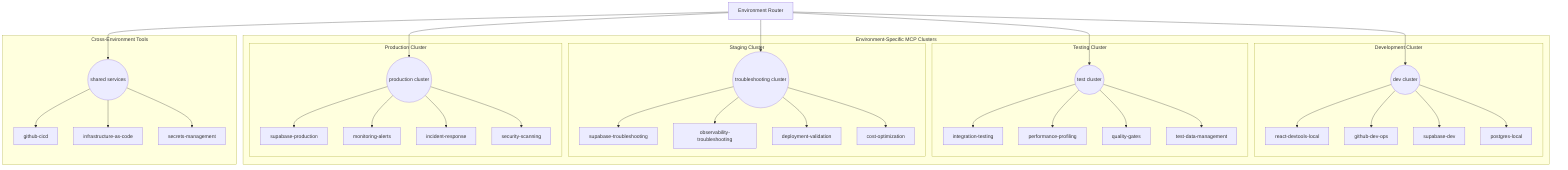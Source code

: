 %%{init: {\'theme\': \'dark\'}}%%
%%{init: {'theme': 'dark', 'layout': 'dagre'}}%%
flowchart TD
    ENV_ROUTER[Environment Router]

    subgraph env_clusters ["Environment-Specific MCP Clusters"]
        subgraph dev_cluster ["Development Cluster"]
            DEV_ENTRY((dev cluster))
            DEV_ENTRY --> D1[react-devtools-local]
            DEV_ENTRY --> D2[github-dev-ops]
            DEV_ENTRY --> D3[supabase-dev]
            DEV_ENTRY --> D4[postgres-local]
        end

        subgraph test_cluster ["Testing Cluster"]
            TEST_ENTRY((test cluster))
            TEST_ENTRY --> T1[integration-testing]
            TEST_ENTRY --> T2[performance-profiling]
            TEST_ENTRY --> T3[quality-gates]
            TEST_ENTRY --> T4[test-data-management]
        end

        subgraph stage_cluster ["Staging Cluster"]
            STAGE_ENTRY((troubleshooting cluster))
            STAGE_ENTRY --> S1[supabase-troubleshooting]
            STAGE_ENTRY --> S2[observability-troubleshooting]
            STAGE_ENTRY --> S3[deployment-validation]
            STAGE_ENTRY --> S4[cost-optimization]
        end

        subgraph prod_cluster ["Production Cluster"]
            PROD_ENTRY((production cluster))
            PROD_ENTRY --> P1[supabase-production]
            PROD_ENTRY --> P2[monitoring-alerts]
            PROD_ENTRY --> P3[incident-response]
            PROD_ENTRY --> P4[security-scanning]
        end
    end

    subgraph cross_tools ["Cross-Environment Tools"]
        CROSS_ENTRY((shared services))
        CROSS_ENTRY --> X1[github-cicd]
        CROSS_ENTRY --> X2[infrastructure-as-code]
        CROSS_ENTRY --> X3[secrets-management]
    end

    ENV_ROUTER --> DEV_ENTRY
    ENV_ROUTER --> TEST_ENTRY
    ENV_ROUTER --> STAGE_ENTRY
    ENV_ROUTER --> PROD_ENTRY
    ENV_ROUTER --> CROSS_ENTRY